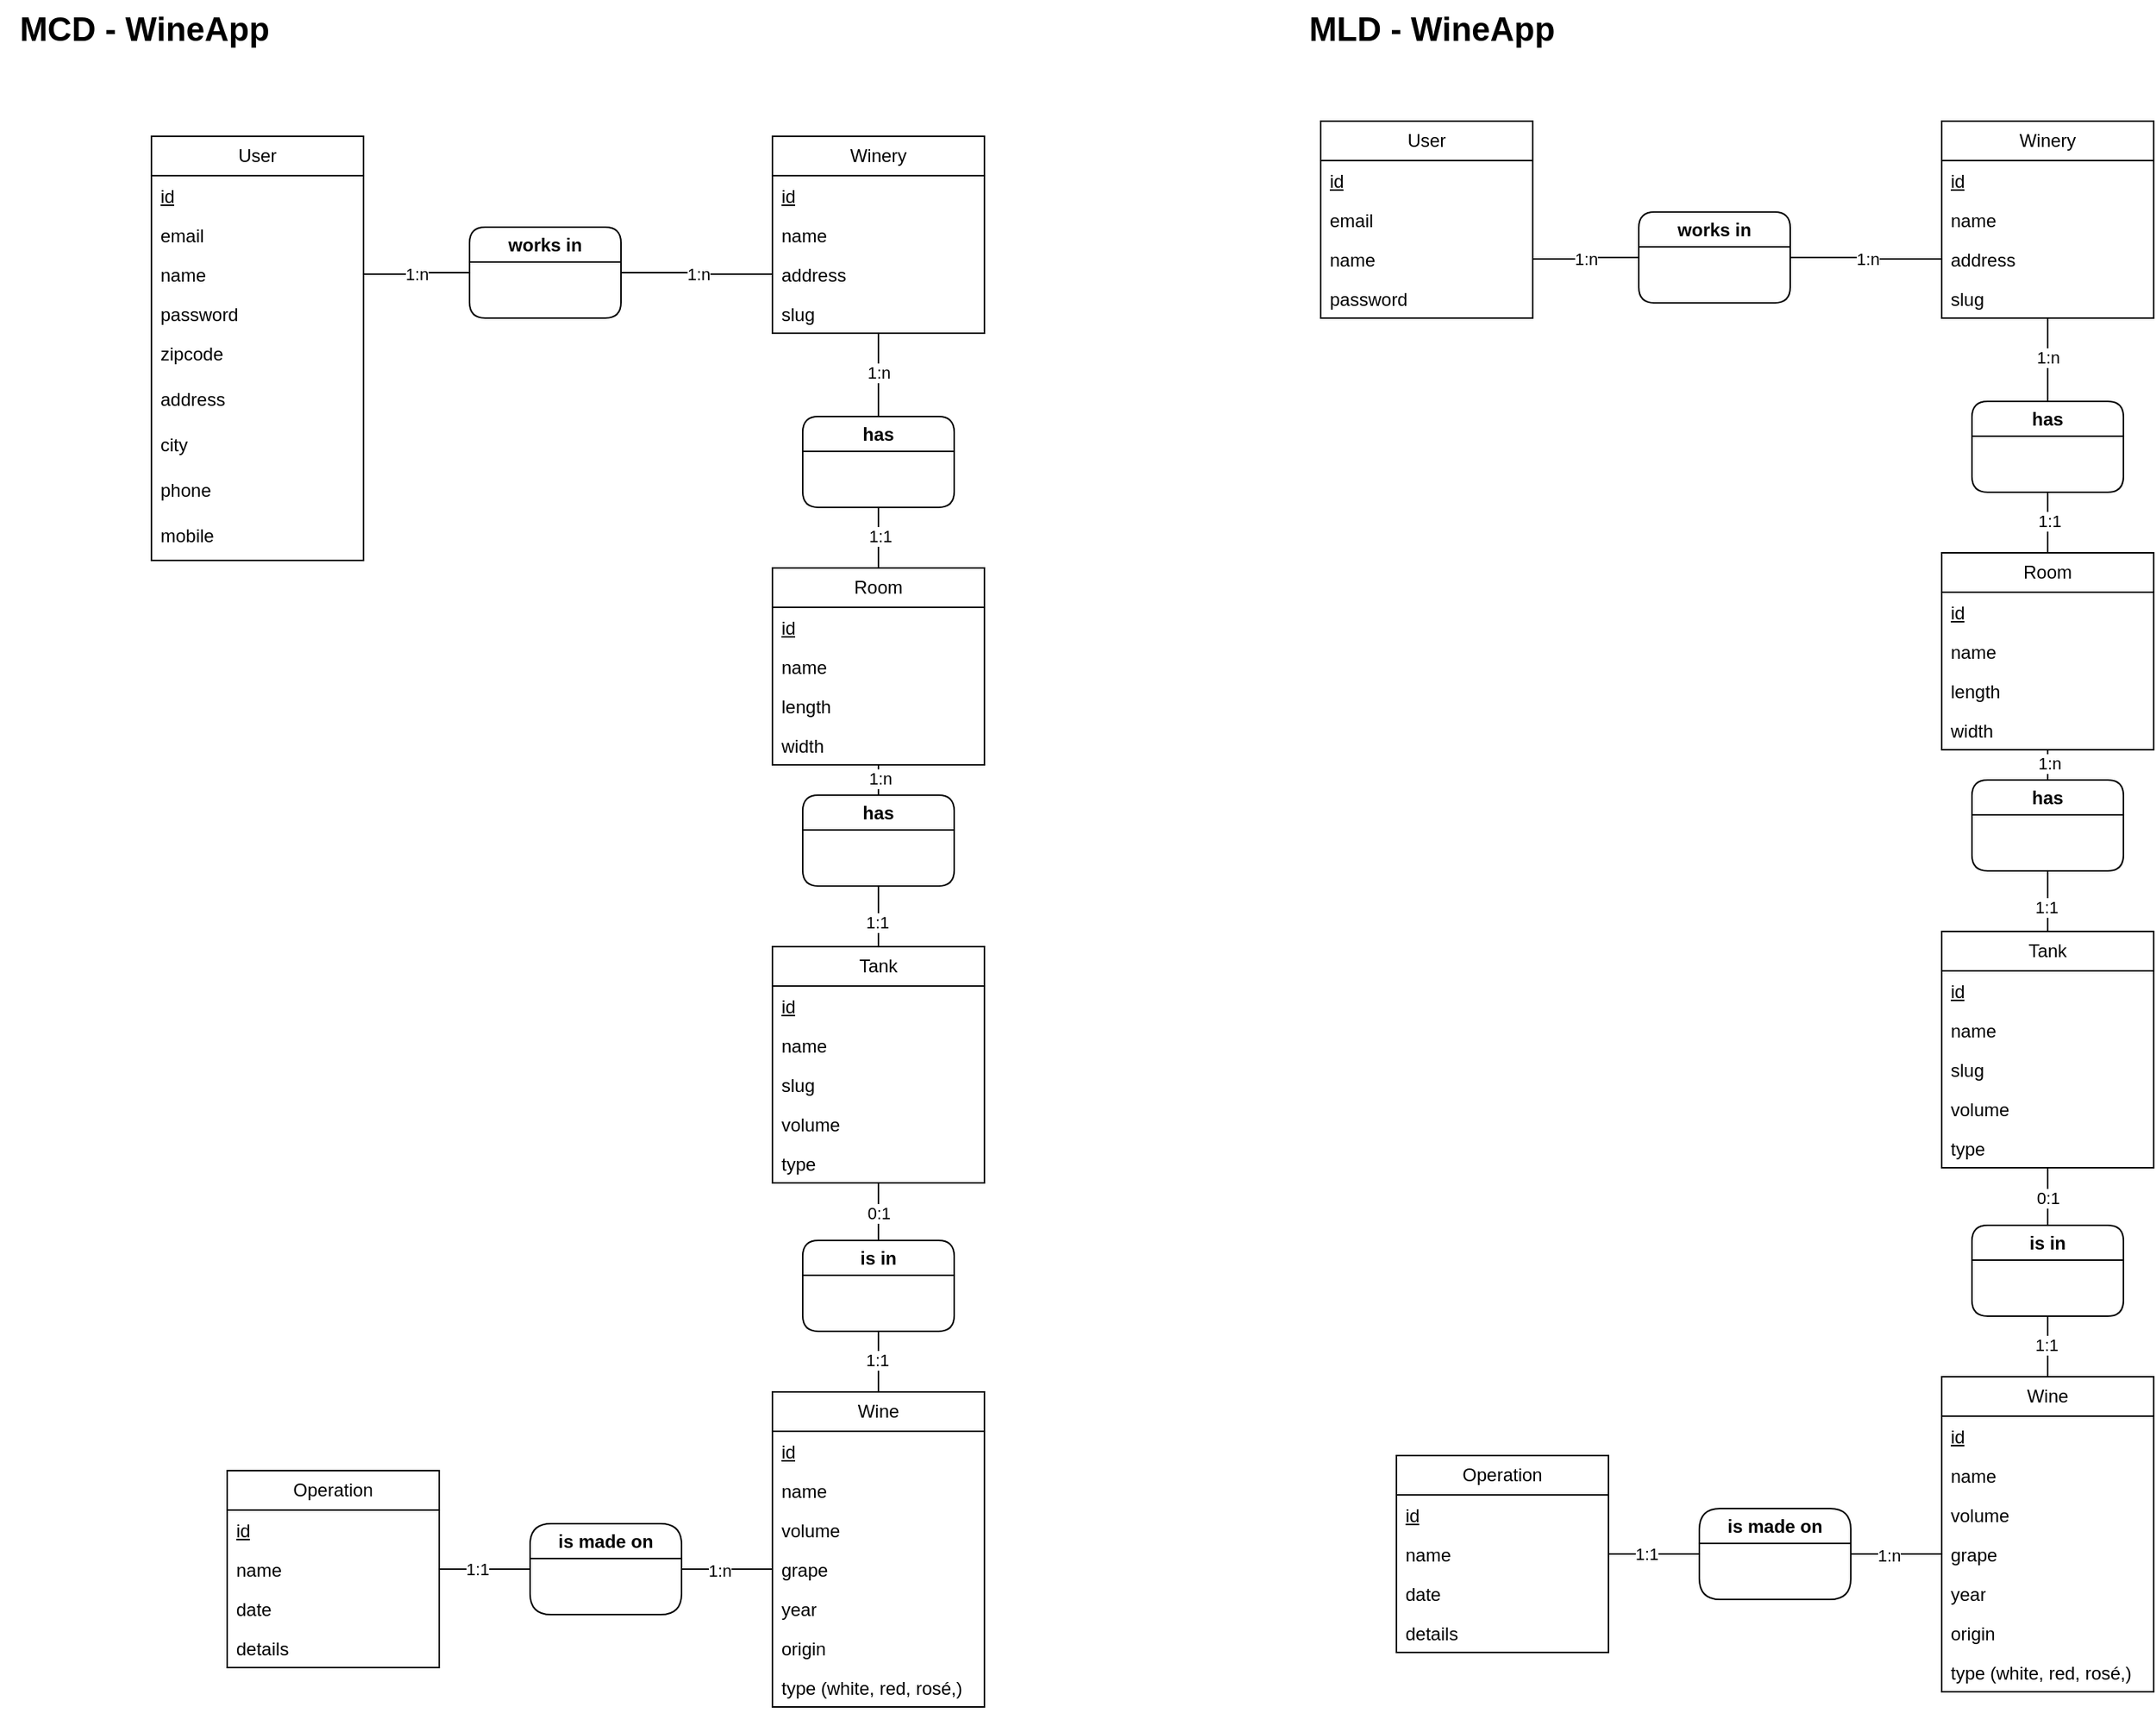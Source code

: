<mxfile version="23.1.5" type="github">
  <diagram name="Page-1" id="9SM8iRFz8KgwZvnz78GZ">
    <mxGraphModel dx="1238" dy="1124" grid="1" gridSize="10" guides="1" tooltips="1" connect="1" arrows="1" fold="1" page="1" pageScale="1" pageWidth="827" pageHeight="1169" math="0" shadow="0">
      <root>
        <mxCell id="0" />
        <mxCell id="1" parent="0" />
        <mxCell id="mtZeBj0wb_c7YMCQb9q5-4" style="edgeStyle=orthogonalEdgeStyle;rounded=0;orthogonalLoop=1;jettySize=auto;html=1;exitX=1;exitY=0.5;exitDx=0;exitDy=0;entryX=0;entryY=0.5;entryDx=0;entryDy=0;endArrow=none;endFill=0;" parent="1" source="mtZeBj0wb_c7YMCQb9q5-16" target="mtZeBj0wb_c7YMCQb9q5-3" edge="1">
          <mxGeometry relative="1" as="geometry">
            <mxPoint x="260" y="577.5" as="sourcePoint" />
          </mxGeometry>
        </mxCell>
        <mxCell id="mtZeBj0wb_c7YMCQb9q5-51" value="1:n" style="edgeLabel;html=1;align=center;verticalAlign=middle;resizable=0;points=[];" parent="mtZeBj0wb_c7YMCQb9q5-4" vertex="1" connectable="0">
          <mxGeometry x="-0.029" relative="1" as="geometry">
            <mxPoint as="offset" />
          </mxGeometry>
        </mxCell>
        <mxCell id="mtZeBj0wb_c7YMCQb9q5-5" style="edgeStyle=orthogonalEdgeStyle;rounded=0;orthogonalLoop=1;jettySize=auto;html=1;exitX=0;exitY=0.5;exitDx=0;exitDy=0;entryX=1;entryY=0.5;entryDx=0;entryDy=0;endArrow=none;endFill=0;" parent="1" source="mtZeBj0wb_c7YMCQb9q5-20" target="mtZeBj0wb_c7YMCQb9q5-3" edge="1">
          <mxGeometry relative="1" as="geometry">
            <mxPoint x="530" y="580" as="sourcePoint" />
          </mxGeometry>
        </mxCell>
        <mxCell id="mtZeBj0wb_c7YMCQb9q5-53" value="1:n" style="edgeLabel;html=1;align=center;verticalAlign=middle;resizable=0;points=[];" parent="mtZeBj0wb_c7YMCQb9q5-5" vertex="1" connectable="0">
          <mxGeometry x="-0.012" y="-1" relative="1" as="geometry">
            <mxPoint as="offset" />
          </mxGeometry>
        </mxCell>
        <mxCell id="mtZeBj0wb_c7YMCQb9q5-3" value="works in" style="swimlane;whiteSpace=wrap;html=1;rounded=1;" parent="1" vertex="1">
          <mxGeometry x="330" y="170" width="100" height="60" as="geometry" />
        </mxCell>
        <mxCell id="mtZeBj0wb_c7YMCQb9q5-12" style="edgeStyle=orthogonalEdgeStyle;rounded=0;orthogonalLoop=1;jettySize=auto;html=1;entryX=0.5;entryY=0;entryDx=0;entryDy=0;endArrow=none;endFill=0;exitX=0.5;exitY=1;exitDx=0;exitDy=0;" parent="1" source="mtZeBj0wb_c7YMCQb9q5-22" target="mtZeBj0wb_c7YMCQb9q5-10" edge="1">
          <mxGeometry relative="1" as="geometry">
            <mxPoint x="610" y="545" as="sourcePoint" />
          </mxGeometry>
        </mxCell>
        <mxCell id="mtZeBj0wb_c7YMCQb9q5-56" value="1:n" style="edgeLabel;html=1;align=center;verticalAlign=middle;resizable=0;points=[];" parent="mtZeBj0wb_c7YMCQb9q5-12" vertex="1" connectable="0">
          <mxGeometry x="-0.148" y="1" relative="1" as="geometry">
            <mxPoint as="offset" />
          </mxGeometry>
        </mxCell>
        <mxCell id="mtZeBj0wb_c7YMCQb9q5-26" style="edgeStyle=orthogonalEdgeStyle;rounded=0;orthogonalLoop=1;jettySize=auto;html=1;exitX=0.5;exitY=1;exitDx=0;exitDy=0;entryX=0.5;entryY=0;entryDx=0;entryDy=0;endArrow=none;endFill=0;" parent="1" source="mtZeBj0wb_c7YMCQb9q5-7" target="mtZeBj0wb_c7YMCQb9q5-22" edge="1">
          <mxGeometry relative="1" as="geometry" />
        </mxCell>
        <mxCell id="mtZeBj0wb_c7YMCQb9q5-55" value="1:1" style="edgeLabel;html=1;align=center;verticalAlign=middle;resizable=0;points=[];" parent="mtZeBj0wb_c7YMCQb9q5-26" vertex="1" connectable="0">
          <mxGeometry x="-0.043" y="1" relative="1" as="geometry">
            <mxPoint as="offset" />
          </mxGeometry>
        </mxCell>
        <mxCell id="mtZeBj0wb_c7YMCQb9q5-7" value="has" style="swimlane;whiteSpace=wrap;html=1;rounded=1;" parent="1" vertex="1">
          <mxGeometry x="550" y="295" width="100" height="60" as="geometry" />
        </mxCell>
        <mxCell id="mtZeBj0wb_c7YMCQb9q5-8" value="" style="endArrow=none;html=1;rounded=0;exitX=0.5;exitY=0;exitDx=0;exitDy=0;entryX=0.5;entryY=1;entryDx=0;entryDy=0;" parent="1" source="mtZeBj0wb_c7YMCQb9q5-7" target="mtZeBj0wb_c7YMCQb9q5-18" edge="1">
          <mxGeometry width="50" height="50" relative="1" as="geometry">
            <mxPoint x="410" y="685" as="sourcePoint" />
            <mxPoint x="630" y="605" as="targetPoint" />
          </mxGeometry>
        </mxCell>
        <mxCell id="mtZeBj0wb_c7YMCQb9q5-54" value="1:n" style="edgeLabel;html=1;align=center;verticalAlign=middle;resizable=0;points=[];" parent="mtZeBj0wb_c7YMCQb9q5-8" vertex="1" connectable="0">
          <mxGeometry x="0.059" relative="1" as="geometry">
            <mxPoint as="offset" />
          </mxGeometry>
        </mxCell>
        <mxCell id="mtZeBj0wb_c7YMCQb9q5-13" style="edgeStyle=orthogonalEdgeStyle;rounded=0;orthogonalLoop=1;jettySize=auto;html=1;exitX=0.5;exitY=1;exitDx=0;exitDy=0;entryX=0.5;entryY=0;entryDx=0;entryDy=0;endArrow=none;endFill=0;" parent="1" source="mtZeBj0wb_c7YMCQb9q5-10" target="mtZeBj0wb_c7YMCQb9q5-27" edge="1">
          <mxGeometry relative="1" as="geometry">
            <mxPoint x="600" y="705" as="targetPoint" />
          </mxGeometry>
        </mxCell>
        <mxCell id="mtZeBj0wb_c7YMCQb9q5-57" value="1:1" style="edgeLabel;html=1;align=center;verticalAlign=middle;resizable=0;points=[];" parent="mtZeBj0wb_c7YMCQb9q5-13" vertex="1" connectable="0">
          <mxGeometry x="0.197" y="-1" relative="1" as="geometry">
            <mxPoint as="offset" />
          </mxGeometry>
        </mxCell>
        <mxCell id="mtZeBj0wb_c7YMCQb9q5-10" value="has" style="swimlane;whiteSpace=wrap;html=1;rounded=1;" parent="1" vertex="1">
          <mxGeometry x="550" y="545" width="100" height="60" as="geometry" />
        </mxCell>
        <mxCell id="mtZeBj0wb_c7YMCQb9q5-14" value="User" style="swimlane;fontStyle=0;childLayout=stackLayout;horizontal=1;startSize=26;fillColor=none;horizontalStack=0;resizeParent=1;resizeParentMax=0;resizeLast=0;collapsible=1;marginBottom=0;whiteSpace=wrap;html=1;" parent="1" vertex="1">
          <mxGeometry x="120" y="110" width="140" height="280" as="geometry" />
        </mxCell>
        <mxCell id="mtZeBj0wb_c7YMCQb9q5-67" value="&lt;u&gt;id&lt;/u&gt;" style="text;strokeColor=none;fillColor=none;align=left;verticalAlign=top;spacingLeft=4;spacingRight=4;overflow=hidden;rotatable=0;points=[[0,0.5],[1,0.5]];portConstraint=eastwest;whiteSpace=wrap;html=1;" parent="mtZeBj0wb_c7YMCQb9q5-14" vertex="1">
          <mxGeometry y="26" width="140" height="26" as="geometry" />
        </mxCell>
        <mxCell id="mtZeBj0wb_c7YMCQb9q5-15" value="email" style="text;strokeColor=none;fillColor=none;align=left;verticalAlign=top;spacingLeft=4;spacingRight=4;overflow=hidden;rotatable=0;points=[[0,0.5],[1,0.5]];portConstraint=eastwest;whiteSpace=wrap;html=1;" parent="mtZeBj0wb_c7YMCQb9q5-14" vertex="1">
          <mxGeometry y="52" width="140" height="26" as="geometry" />
        </mxCell>
        <mxCell id="mtZeBj0wb_c7YMCQb9q5-16" value="name" style="text;strokeColor=none;fillColor=none;align=left;verticalAlign=top;spacingLeft=4;spacingRight=4;overflow=hidden;rotatable=0;points=[[0,0.5],[1,0.5]];portConstraint=eastwest;whiteSpace=wrap;html=1;" parent="mtZeBj0wb_c7YMCQb9q5-14" vertex="1">
          <mxGeometry y="78" width="140" height="26" as="geometry" />
        </mxCell>
        <mxCell id="mtZeBj0wb_c7YMCQb9q5-17" value="password" style="text;strokeColor=none;fillColor=none;align=left;verticalAlign=top;spacingLeft=4;spacingRight=4;overflow=hidden;rotatable=0;points=[[0,0.5],[1,0.5]];portConstraint=eastwest;whiteSpace=wrap;html=1;" parent="mtZeBj0wb_c7YMCQb9q5-14" vertex="1">
          <mxGeometry y="104" width="140" height="26" as="geometry" />
        </mxCell>
        <mxCell id="OxjpMKmMy-QX8WmUMFFC-2" value="zipcode" style="text;strokeColor=none;fillColor=none;spacingLeft=4;spacingRight=4;overflow=hidden;rotatable=0;points=[[0,0.5],[1,0.5]];portConstraint=eastwest;fontSize=12;whiteSpace=wrap;html=1;" vertex="1" parent="mtZeBj0wb_c7YMCQb9q5-14">
          <mxGeometry y="130" width="140" height="30" as="geometry" />
        </mxCell>
        <mxCell id="OxjpMKmMy-QX8WmUMFFC-1" value="address" style="text;strokeColor=none;fillColor=none;spacingLeft=4;spacingRight=4;overflow=hidden;rotatable=0;points=[[0,0.5],[1,0.5]];portConstraint=eastwest;fontSize=12;whiteSpace=wrap;html=1;" vertex="1" parent="mtZeBj0wb_c7YMCQb9q5-14">
          <mxGeometry y="160" width="140" height="30" as="geometry" />
        </mxCell>
        <mxCell id="OxjpMKmMy-QX8WmUMFFC-3" value="city" style="text;strokeColor=none;fillColor=none;spacingLeft=4;spacingRight=4;overflow=hidden;rotatable=0;points=[[0,0.5],[1,0.5]];portConstraint=eastwest;fontSize=12;whiteSpace=wrap;html=1;" vertex="1" parent="mtZeBj0wb_c7YMCQb9q5-14">
          <mxGeometry y="190" width="140" height="30" as="geometry" />
        </mxCell>
        <mxCell id="OxjpMKmMy-QX8WmUMFFC-4" value="phone" style="text;strokeColor=none;fillColor=none;spacingLeft=4;spacingRight=4;overflow=hidden;rotatable=0;points=[[0,0.5],[1,0.5]];portConstraint=eastwest;fontSize=12;whiteSpace=wrap;html=1;" vertex="1" parent="mtZeBj0wb_c7YMCQb9q5-14">
          <mxGeometry y="220" width="140" height="30" as="geometry" />
        </mxCell>
        <mxCell id="OxjpMKmMy-QX8WmUMFFC-5" value="mobile" style="text;strokeColor=none;fillColor=none;spacingLeft=4;spacingRight=4;overflow=hidden;rotatable=0;points=[[0,0.5],[1,0.5]];portConstraint=eastwest;fontSize=12;whiteSpace=wrap;html=1;" vertex="1" parent="mtZeBj0wb_c7YMCQb9q5-14">
          <mxGeometry y="250" width="140" height="30" as="geometry" />
        </mxCell>
        <mxCell id="mtZeBj0wb_c7YMCQb9q5-18" value="Winery" style="swimlane;fontStyle=0;childLayout=stackLayout;horizontal=1;startSize=26;fillColor=none;horizontalStack=0;resizeParent=1;resizeParentMax=0;resizeLast=0;collapsible=1;marginBottom=0;whiteSpace=wrap;html=1;" parent="1" vertex="1">
          <mxGeometry x="530" y="110" width="140" height="130" as="geometry" />
        </mxCell>
        <mxCell id="mtZeBj0wb_c7YMCQb9q5-68" value="&lt;u&gt;id&lt;/u&gt;" style="text;strokeColor=none;fillColor=none;align=left;verticalAlign=top;spacingLeft=4;spacingRight=4;overflow=hidden;rotatable=0;points=[[0,0.5],[1,0.5]];portConstraint=eastwest;whiteSpace=wrap;html=1;" parent="mtZeBj0wb_c7YMCQb9q5-18" vertex="1">
          <mxGeometry y="26" width="140" height="26" as="geometry" />
        </mxCell>
        <mxCell id="mtZeBj0wb_c7YMCQb9q5-19" value="name" style="text;strokeColor=none;fillColor=none;align=left;verticalAlign=top;spacingLeft=4;spacingRight=4;overflow=hidden;rotatable=0;points=[[0,0.5],[1,0.5]];portConstraint=eastwest;whiteSpace=wrap;html=1;" parent="mtZeBj0wb_c7YMCQb9q5-18" vertex="1">
          <mxGeometry y="52" width="140" height="26" as="geometry" />
        </mxCell>
        <mxCell id="mtZeBj0wb_c7YMCQb9q5-20" value="address" style="text;strokeColor=none;fillColor=none;align=left;verticalAlign=top;spacingLeft=4;spacingRight=4;overflow=hidden;rotatable=0;points=[[0,0.5],[1,0.5]];portConstraint=eastwest;whiteSpace=wrap;html=1;" parent="mtZeBj0wb_c7YMCQb9q5-18" vertex="1">
          <mxGeometry y="78" width="140" height="26" as="geometry" />
        </mxCell>
        <mxCell id="mtZeBj0wb_c7YMCQb9q5-65" value="slug" style="text;strokeColor=none;fillColor=none;align=left;verticalAlign=top;spacingLeft=4;spacingRight=4;overflow=hidden;rotatable=0;points=[[0,0.5],[1,0.5]];portConstraint=eastwest;whiteSpace=wrap;html=1;" parent="mtZeBj0wb_c7YMCQb9q5-18" vertex="1">
          <mxGeometry y="104" width="140" height="26" as="geometry" />
        </mxCell>
        <mxCell id="mtZeBj0wb_c7YMCQb9q5-22" value="Room" style="swimlane;fontStyle=0;childLayout=stackLayout;horizontal=1;startSize=26;fillColor=none;horizontalStack=0;resizeParent=1;resizeParentMax=0;resizeLast=0;collapsible=1;marginBottom=0;whiteSpace=wrap;html=1;" parent="1" vertex="1">
          <mxGeometry x="530" y="395" width="140" height="130" as="geometry" />
        </mxCell>
        <mxCell id="mtZeBj0wb_c7YMCQb9q5-69" value="&lt;u&gt;id&lt;/u&gt;" style="text;strokeColor=none;fillColor=none;align=left;verticalAlign=top;spacingLeft=4;spacingRight=4;overflow=hidden;rotatable=0;points=[[0,0.5],[1,0.5]];portConstraint=eastwest;whiteSpace=wrap;html=1;" parent="mtZeBj0wb_c7YMCQb9q5-22" vertex="1">
          <mxGeometry y="26" width="140" height="26" as="geometry" />
        </mxCell>
        <mxCell id="mtZeBj0wb_c7YMCQb9q5-23" value="name" style="text;strokeColor=none;fillColor=none;align=left;verticalAlign=top;spacingLeft=4;spacingRight=4;overflow=hidden;rotatable=0;points=[[0,0.5],[1,0.5]];portConstraint=eastwest;whiteSpace=wrap;html=1;" parent="mtZeBj0wb_c7YMCQb9q5-22" vertex="1">
          <mxGeometry y="52" width="140" height="26" as="geometry" />
        </mxCell>
        <mxCell id="mtZeBj0wb_c7YMCQb9q5-24" value="length" style="text;strokeColor=none;fillColor=none;align=left;verticalAlign=top;spacingLeft=4;spacingRight=4;overflow=hidden;rotatable=0;points=[[0,0.5],[1,0.5]];portConstraint=eastwest;whiteSpace=wrap;html=1;" parent="mtZeBj0wb_c7YMCQb9q5-22" vertex="1">
          <mxGeometry y="78" width="140" height="26" as="geometry" />
        </mxCell>
        <mxCell id="mtZeBj0wb_c7YMCQb9q5-25" value="width" style="text;strokeColor=none;fillColor=none;align=left;verticalAlign=top;spacingLeft=4;spacingRight=4;overflow=hidden;rotatable=0;points=[[0,0.5],[1,0.5]];portConstraint=eastwest;whiteSpace=wrap;html=1;" parent="mtZeBj0wb_c7YMCQb9q5-22" vertex="1">
          <mxGeometry y="104" width="140" height="26" as="geometry" />
        </mxCell>
        <mxCell id="mtZeBj0wb_c7YMCQb9q5-39" style="edgeStyle=orthogonalEdgeStyle;rounded=0;orthogonalLoop=1;jettySize=auto;html=1;exitX=0.5;exitY=1;exitDx=0;exitDy=0;entryX=0.5;entryY=0;entryDx=0;entryDy=0;endArrow=none;endFill=0;" parent="1" source="mtZeBj0wb_c7YMCQb9q5-27" target="mtZeBj0wb_c7YMCQb9q5-35" edge="1">
          <mxGeometry relative="1" as="geometry" />
        </mxCell>
        <mxCell id="mtZeBj0wb_c7YMCQb9q5-61" value="0:1" style="edgeLabel;html=1;align=center;verticalAlign=middle;resizable=0;points=[];" parent="mtZeBj0wb_c7YMCQb9q5-39" vertex="1" connectable="0">
          <mxGeometry x="0.053" relative="1" as="geometry">
            <mxPoint as="offset" />
          </mxGeometry>
        </mxCell>
        <mxCell id="mtZeBj0wb_c7YMCQb9q5-27" value="Tank" style="swimlane;fontStyle=0;childLayout=stackLayout;horizontal=1;startSize=26;fillColor=none;horizontalStack=0;resizeParent=1;resizeParentMax=0;resizeLast=0;collapsible=1;marginBottom=0;whiteSpace=wrap;html=1;" parent="1" vertex="1">
          <mxGeometry x="530" y="645" width="140" height="156" as="geometry" />
        </mxCell>
        <mxCell id="mtZeBj0wb_c7YMCQb9q5-70" value="&lt;u&gt;id&lt;/u&gt;" style="text;strokeColor=none;fillColor=none;align=left;verticalAlign=top;spacingLeft=4;spacingRight=4;overflow=hidden;rotatable=0;points=[[0,0.5],[1,0.5]];portConstraint=eastwest;whiteSpace=wrap;html=1;" parent="mtZeBj0wb_c7YMCQb9q5-27" vertex="1">
          <mxGeometry y="26" width="140" height="26" as="geometry" />
        </mxCell>
        <mxCell id="mtZeBj0wb_c7YMCQb9q5-28" value="name" style="text;strokeColor=none;fillColor=none;align=left;verticalAlign=top;spacingLeft=4;spacingRight=4;overflow=hidden;rotatable=0;points=[[0,0.5],[1,0.5]];portConstraint=eastwest;whiteSpace=wrap;html=1;" parent="mtZeBj0wb_c7YMCQb9q5-27" vertex="1">
          <mxGeometry y="52" width="140" height="26" as="geometry" />
        </mxCell>
        <mxCell id="mtZeBj0wb_c7YMCQb9q5-71" value="slug" style="text;strokeColor=none;fillColor=none;align=left;verticalAlign=top;spacingLeft=4;spacingRight=4;overflow=hidden;rotatable=0;points=[[0,0.5],[1,0.5]];portConstraint=eastwest;whiteSpace=wrap;html=1;" parent="mtZeBj0wb_c7YMCQb9q5-27" vertex="1">
          <mxGeometry y="78" width="140" height="26" as="geometry" />
        </mxCell>
        <mxCell id="mtZeBj0wb_c7YMCQb9q5-29" value="volume" style="text;strokeColor=none;fillColor=none;align=left;verticalAlign=top;spacingLeft=4;spacingRight=4;overflow=hidden;rotatable=0;points=[[0,0.5],[1,0.5]];portConstraint=eastwest;whiteSpace=wrap;html=1;" parent="mtZeBj0wb_c7YMCQb9q5-27" vertex="1">
          <mxGeometry y="104" width="140" height="26" as="geometry" />
        </mxCell>
        <mxCell id="mtZeBj0wb_c7YMCQb9q5-30" value="type" style="text;strokeColor=none;fillColor=none;align=left;verticalAlign=top;spacingLeft=4;spacingRight=4;overflow=hidden;rotatable=0;points=[[0,0.5],[1,0.5]];portConstraint=eastwest;whiteSpace=wrap;html=1;" parent="mtZeBj0wb_c7YMCQb9q5-27" vertex="1">
          <mxGeometry y="130" width="140" height="26" as="geometry" />
        </mxCell>
        <mxCell id="mtZeBj0wb_c7YMCQb9q5-31" value="Wine" style="swimlane;fontStyle=0;childLayout=stackLayout;horizontal=1;startSize=26;fillColor=none;horizontalStack=0;resizeParent=1;resizeParentMax=0;resizeLast=0;collapsible=1;marginBottom=0;whiteSpace=wrap;html=1;" parent="1" vertex="1">
          <mxGeometry x="530" y="939" width="140" height="208" as="geometry">
            <mxRectangle x="510" y="790" width="70" height="30" as="alternateBounds" />
          </mxGeometry>
        </mxCell>
        <mxCell id="mtZeBj0wb_c7YMCQb9q5-73" value="&lt;u&gt;id&lt;/u&gt;" style="text;strokeColor=none;fillColor=none;align=left;verticalAlign=top;spacingLeft=4;spacingRight=4;overflow=hidden;rotatable=0;points=[[0,0.5],[1,0.5]];portConstraint=eastwest;whiteSpace=wrap;html=1;" parent="mtZeBj0wb_c7YMCQb9q5-31" vertex="1">
          <mxGeometry y="26" width="140" height="26" as="geometry" />
        </mxCell>
        <mxCell id="mtZeBj0wb_c7YMCQb9q5-32" value="name" style="text;strokeColor=none;fillColor=none;align=left;verticalAlign=top;spacingLeft=4;spacingRight=4;overflow=hidden;rotatable=0;points=[[0,0.5],[1,0.5]];portConstraint=eastwest;whiteSpace=wrap;html=1;" parent="mtZeBj0wb_c7YMCQb9q5-31" vertex="1">
          <mxGeometry y="52" width="140" height="26" as="geometry" />
        </mxCell>
        <mxCell id="mtZeBj0wb_c7YMCQb9q5-33" value="volume" style="text;strokeColor=none;fillColor=none;align=left;verticalAlign=top;spacingLeft=4;spacingRight=4;overflow=hidden;rotatable=0;points=[[0,0.5],[1,0.5]];portConstraint=eastwest;whiteSpace=wrap;html=1;" parent="mtZeBj0wb_c7YMCQb9q5-31" vertex="1">
          <mxGeometry y="78" width="140" height="26" as="geometry" />
        </mxCell>
        <mxCell id="mtZeBj0wb_c7YMCQb9q5-34" value="grape" style="text;strokeColor=none;fillColor=none;align=left;verticalAlign=top;spacingLeft=4;spacingRight=4;overflow=hidden;rotatable=0;points=[[0,0.5],[1,0.5]];portConstraint=eastwest;whiteSpace=wrap;html=1;" parent="mtZeBj0wb_c7YMCQb9q5-31" vertex="1">
          <mxGeometry y="104" width="140" height="26" as="geometry" />
        </mxCell>
        <mxCell id="mtZeBj0wb_c7YMCQb9q5-36" value="year" style="text;strokeColor=none;fillColor=none;align=left;verticalAlign=top;spacingLeft=4;spacingRight=4;overflow=hidden;rotatable=0;points=[[0,0.5],[1,0.5]];portConstraint=eastwest;whiteSpace=wrap;html=1;" parent="mtZeBj0wb_c7YMCQb9q5-31" vertex="1">
          <mxGeometry y="130" width="140" height="26" as="geometry" />
        </mxCell>
        <mxCell id="mtZeBj0wb_c7YMCQb9q5-37" value="origin" style="text;strokeColor=none;fillColor=none;align=left;verticalAlign=top;spacingLeft=4;spacingRight=4;overflow=hidden;rotatable=0;points=[[0,0.5],[1,0.5]];portConstraint=eastwest;whiteSpace=wrap;html=1;" parent="mtZeBj0wb_c7YMCQb9q5-31" vertex="1">
          <mxGeometry y="156" width="140" height="26" as="geometry" />
        </mxCell>
        <mxCell id="mtZeBj0wb_c7YMCQb9q5-38" value="type (white, red, rosé,)" style="text;strokeColor=none;fillColor=none;align=left;verticalAlign=top;spacingLeft=4;spacingRight=4;overflow=hidden;rotatable=0;points=[[0,0.5],[1,0.5]];portConstraint=eastwest;whiteSpace=wrap;html=1;" parent="mtZeBj0wb_c7YMCQb9q5-31" vertex="1">
          <mxGeometry y="182" width="140" height="26" as="geometry" />
        </mxCell>
        <mxCell id="mtZeBj0wb_c7YMCQb9q5-40" style="edgeStyle=orthogonalEdgeStyle;rounded=0;orthogonalLoop=1;jettySize=auto;html=1;exitX=0.5;exitY=1;exitDx=0;exitDy=0;entryX=0.5;entryY=0;entryDx=0;entryDy=0;endArrow=none;endFill=0;" parent="1" source="mtZeBj0wb_c7YMCQb9q5-35" target="mtZeBj0wb_c7YMCQb9q5-31" edge="1">
          <mxGeometry relative="1" as="geometry" />
        </mxCell>
        <mxCell id="mtZeBj0wb_c7YMCQb9q5-62" value="1:1" style="edgeLabel;html=1;align=center;verticalAlign=middle;resizable=0;points=[];" parent="mtZeBj0wb_c7YMCQb9q5-40" vertex="1" connectable="0">
          <mxGeometry x="-0.083" y="-1" relative="1" as="geometry">
            <mxPoint as="offset" />
          </mxGeometry>
        </mxCell>
        <mxCell id="mtZeBj0wb_c7YMCQb9q5-35" value="is in" style="swimlane;whiteSpace=wrap;html=1;rounded=1;" parent="1" vertex="1">
          <mxGeometry x="550" y="839" width="100" height="60" as="geometry" />
        </mxCell>
        <mxCell id="mtZeBj0wb_c7YMCQb9q5-49" style="edgeStyle=orthogonalEdgeStyle;rounded=0;orthogonalLoop=1;jettySize=auto;html=1;exitX=1;exitY=0.5;exitDx=0;exitDy=0;entryX=0;entryY=0.5;entryDx=0;entryDy=0;endArrow=none;endFill=0;" parent="1" source="mtZeBj0wb_c7YMCQb9q5-41" target="mtZeBj0wb_c7YMCQb9q5-48" edge="1">
          <mxGeometry relative="1" as="geometry" />
        </mxCell>
        <mxCell id="mtZeBj0wb_c7YMCQb9q5-63" value="1:1" style="edgeLabel;html=1;align=center;verticalAlign=middle;resizable=0;points=[];" parent="mtZeBj0wb_c7YMCQb9q5-49" vertex="1" connectable="0">
          <mxGeometry x="-0.186" relative="1" as="geometry">
            <mxPoint as="offset" />
          </mxGeometry>
        </mxCell>
        <mxCell id="mtZeBj0wb_c7YMCQb9q5-41" value="Operation" style="swimlane;fontStyle=0;childLayout=stackLayout;horizontal=1;startSize=26;fillColor=none;horizontalStack=0;resizeParent=1;resizeParentMax=0;resizeLast=0;collapsible=1;marginBottom=0;whiteSpace=wrap;html=1;" parent="1" vertex="1">
          <mxGeometry x="170" y="991" width="140" height="130" as="geometry">
            <mxRectangle x="510" y="790" width="70" height="30" as="alternateBounds" />
          </mxGeometry>
        </mxCell>
        <mxCell id="mtZeBj0wb_c7YMCQb9q5-74" value="&lt;u&gt;id&lt;/u&gt;" style="text;strokeColor=none;fillColor=none;align=left;verticalAlign=top;spacingLeft=4;spacingRight=4;overflow=hidden;rotatable=0;points=[[0,0.5],[1,0.5]];portConstraint=eastwest;whiteSpace=wrap;html=1;" parent="mtZeBj0wb_c7YMCQb9q5-41" vertex="1">
          <mxGeometry y="26" width="140" height="26" as="geometry" />
        </mxCell>
        <mxCell id="mtZeBj0wb_c7YMCQb9q5-42" value="name" style="text;strokeColor=none;fillColor=none;align=left;verticalAlign=top;spacingLeft=4;spacingRight=4;overflow=hidden;rotatable=0;points=[[0,0.5],[1,0.5]];portConstraint=eastwest;whiteSpace=wrap;html=1;" parent="mtZeBj0wb_c7YMCQb9q5-41" vertex="1">
          <mxGeometry y="52" width="140" height="26" as="geometry" />
        </mxCell>
        <mxCell id="mtZeBj0wb_c7YMCQb9q5-43" value="date" style="text;strokeColor=none;fillColor=none;align=left;verticalAlign=top;spacingLeft=4;spacingRight=4;overflow=hidden;rotatable=0;points=[[0,0.5],[1,0.5]];portConstraint=eastwest;whiteSpace=wrap;html=1;" parent="mtZeBj0wb_c7YMCQb9q5-41" vertex="1">
          <mxGeometry y="78" width="140" height="26" as="geometry" />
        </mxCell>
        <mxCell id="mtZeBj0wb_c7YMCQb9q5-44" value="details" style="text;strokeColor=none;fillColor=none;align=left;verticalAlign=top;spacingLeft=4;spacingRight=4;overflow=hidden;rotatable=0;points=[[0,0.5],[1,0.5]];portConstraint=eastwest;whiteSpace=wrap;html=1;" parent="mtZeBj0wb_c7YMCQb9q5-41" vertex="1">
          <mxGeometry y="104" width="140" height="26" as="geometry" />
        </mxCell>
        <mxCell id="mtZeBj0wb_c7YMCQb9q5-50" style="edgeStyle=orthogonalEdgeStyle;rounded=0;orthogonalLoop=1;jettySize=auto;html=1;exitX=1;exitY=0.5;exitDx=0;exitDy=0;entryX=0;entryY=0.5;entryDx=0;entryDy=0;endArrow=none;endFill=0;" parent="1" source="mtZeBj0wb_c7YMCQb9q5-48" target="mtZeBj0wb_c7YMCQb9q5-34" edge="1">
          <mxGeometry relative="1" as="geometry" />
        </mxCell>
        <mxCell id="mtZeBj0wb_c7YMCQb9q5-64" value="1:n" style="edgeLabel;html=1;align=center;verticalAlign=middle;resizable=0;points=[];" parent="mtZeBj0wb_c7YMCQb9q5-50" vertex="1" connectable="0">
          <mxGeometry x="-0.17" y="-1" relative="1" as="geometry">
            <mxPoint as="offset" />
          </mxGeometry>
        </mxCell>
        <mxCell id="mtZeBj0wb_c7YMCQb9q5-48" value="is made on" style="swimlane;whiteSpace=wrap;html=1;rounded=1;arcSize=20;" parent="1" vertex="1">
          <mxGeometry x="370" y="1026" width="100" height="60" as="geometry" />
        </mxCell>
        <mxCell id="mtZeBj0wb_c7YMCQb9q5-76" value="&lt;font style=&quot;font-size: 22px;&quot;&gt;&lt;b&gt;MCD - WineApp&lt;/b&gt;&lt;br&gt;&lt;/font&gt;" style="text;html=1;align=center;verticalAlign=middle;resizable=0;points=[];autosize=1;strokeColor=none;fillColor=none;" parent="1" vertex="1">
          <mxGeometry x="20" y="20" width="190" height="40" as="geometry" />
        </mxCell>
        <mxCell id="mtZeBj0wb_c7YMCQb9q5-77" value="&lt;font style=&quot;font-size: 22px;&quot;&gt;&lt;b&gt;MLD - WineApp&lt;/b&gt;&lt;br&gt;&lt;/font&gt;" style="text;html=1;align=center;verticalAlign=middle;resizable=0;points=[];autosize=1;strokeColor=none;fillColor=none;" parent="1" vertex="1">
          <mxGeometry x="870" y="20" width="190" height="40" as="geometry" />
        </mxCell>
        <mxCell id="mtZeBj0wb_c7YMCQb9q5-78" style="edgeStyle=orthogonalEdgeStyle;rounded=0;orthogonalLoop=1;jettySize=auto;html=1;exitX=1;exitY=0.5;exitDx=0;exitDy=0;entryX=0;entryY=0.5;entryDx=0;entryDy=0;endArrow=none;endFill=0;" parent="1" source="mtZeBj0wb_c7YMCQb9q5-96" target="mtZeBj0wb_c7YMCQb9q5-82" edge="1">
          <mxGeometry relative="1" as="geometry">
            <mxPoint x="1032" y="567.5" as="sourcePoint" />
          </mxGeometry>
        </mxCell>
        <mxCell id="mtZeBj0wb_c7YMCQb9q5-79" value="1:n" style="edgeLabel;html=1;align=center;verticalAlign=middle;resizable=0;points=[];" parent="mtZeBj0wb_c7YMCQb9q5-78" vertex="1" connectable="0">
          <mxGeometry x="-0.029" relative="1" as="geometry">
            <mxPoint as="offset" />
          </mxGeometry>
        </mxCell>
        <mxCell id="mtZeBj0wb_c7YMCQb9q5-80" style="edgeStyle=orthogonalEdgeStyle;rounded=0;orthogonalLoop=1;jettySize=auto;html=1;exitX=0;exitY=0.5;exitDx=0;exitDy=0;entryX=1;entryY=0.5;entryDx=0;entryDy=0;endArrow=none;endFill=0;" parent="1" source="mtZeBj0wb_c7YMCQb9q5-101" target="mtZeBj0wb_c7YMCQb9q5-82" edge="1">
          <mxGeometry relative="1" as="geometry">
            <mxPoint x="1302" y="570" as="sourcePoint" />
          </mxGeometry>
        </mxCell>
        <mxCell id="mtZeBj0wb_c7YMCQb9q5-81" value="1:n" style="edgeLabel;html=1;align=center;verticalAlign=middle;resizable=0;points=[];" parent="mtZeBj0wb_c7YMCQb9q5-80" vertex="1" connectable="0">
          <mxGeometry x="-0.012" y="-1" relative="1" as="geometry">
            <mxPoint as="offset" />
          </mxGeometry>
        </mxCell>
        <mxCell id="mtZeBj0wb_c7YMCQb9q5-82" value="works in" style="swimlane;whiteSpace=wrap;html=1;rounded=1;" parent="1" vertex="1">
          <mxGeometry x="1102" y="160" width="100" height="60" as="geometry" />
        </mxCell>
        <mxCell id="mtZeBj0wb_c7YMCQb9q5-83" style="edgeStyle=orthogonalEdgeStyle;rounded=0;orthogonalLoop=1;jettySize=auto;html=1;entryX=0.5;entryY=0;entryDx=0;entryDy=0;endArrow=none;endFill=0;exitX=0.5;exitY=1;exitDx=0;exitDy=0;" parent="1" source="mtZeBj0wb_c7YMCQb9q5-104" target="mtZeBj0wb_c7YMCQb9q5-92" edge="1">
          <mxGeometry relative="1" as="geometry">
            <mxPoint x="1382" y="535" as="sourcePoint" />
          </mxGeometry>
        </mxCell>
        <mxCell id="mtZeBj0wb_c7YMCQb9q5-84" value="1:n" style="edgeLabel;html=1;align=center;verticalAlign=middle;resizable=0;points=[];" parent="mtZeBj0wb_c7YMCQb9q5-83" vertex="1" connectable="0">
          <mxGeometry x="-0.148" y="1" relative="1" as="geometry">
            <mxPoint as="offset" />
          </mxGeometry>
        </mxCell>
        <mxCell id="mtZeBj0wb_c7YMCQb9q5-85" style="edgeStyle=orthogonalEdgeStyle;rounded=0;orthogonalLoop=1;jettySize=auto;html=1;exitX=0.5;exitY=1;exitDx=0;exitDy=0;entryX=0.5;entryY=0;entryDx=0;entryDy=0;endArrow=none;endFill=0;" parent="1" source="mtZeBj0wb_c7YMCQb9q5-87" target="mtZeBj0wb_c7YMCQb9q5-104" edge="1">
          <mxGeometry relative="1" as="geometry" />
        </mxCell>
        <mxCell id="mtZeBj0wb_c7YMCQb9q5-86" value="1:1" style="edgeLabel;html=1;align=center;verticalAlign=middle;resizable=0;points=[];" parent="mtZeBj0wb_c7YMCQb9q5-85" vertex="1" connectable="0">
          <mxGeometry x="-0.043" y="1" relative="1" as="geometry">
            <mxPoint as="offset" />
          </mxGeometry>
        </mxCell>
        <mxCell id="mtZeBj0wb_c7YMCQb9q5-87" value="has" style="swimlane;whiteSpace=wrap;html=1;rounded=1;" parent="1" vertex="1">
          <mxGeometry x="1322" y="285" width="100" height="60" as="geometry" />
        </mxCell>
        <mxCell id="mtZeBj0wb_c7YMCQb9q5-88" value="" style="endArrow=none;html=1;rounded=0;exitX=0.5;exitY=0;exitDx=0;exitDy=0;entryX=0.5;entryY=1;entryDx=0;entryDy=0;" parent="1" source="mtZeBj0wb_c7YMCQb9q5-87" target="mtZeBj0wb_c7YMCQb9q5-98" edge="1">
          <mxGeometry width="50" height="50" relative="1" as="geometry">
            <mxPoint x="1182" y="675" as="sourcePoint" />
            <mxPoint x="1402" y="595" as="targetPoint" />
          </mxGeometry>
        </mxCell>
        <mxCell id="mtZeBj0wb_c7YMCQb9q5-89" value="1:n" style="edgeLabel;html=1;align=center;verticalAlign=middle;resizable=0;points=[];" parent="mtZeBj0wb_c7YMCQb9q5-88" vertex="1" connectable="0">
          <mxGeometry x="0.059" relative="1" as="geometry">
            <mxPoint as="offset" />
          </mxGeometry>
        </mxCell>
        <mxCell id="mtZeBj0wb_c7YMCQb9q5-90" style="edgeStyle=orthogonalEdgeStyle;rounded=0;orthogonalLoop=1;jettySize=auto;html=1;exitX=0.5;exitY=1;exitDx=0;exitDy=0;entryX=0.5;entryY=0;entryDx=0;entryDy=0;endArrow=none;endFill=0;" parent="1" source="mtZeBj0wb_c7YMCQb9q5-92" target="mtZeBj0wb_c7YMCQb9q5-111" edge="1">
          <mxGeometry relative="1" as="geometry">
            <mxPoint x="1372" y="695" as="targetPoint" />
          </mxGeometry>
        </mxCell>
        <mxCell id="mtZeBj0wb_c7YMCQb9q5-91" value="1:1" style="edgeLabel;html=1;align=center;verticalAlign=middle;resizable=0;points=[];" parent="mtZeBj0wb_c7YMCQb9q5-90" vertex="1" connectable="0">
          <mxGeometry x="0.197" y="-1" relative="1" as="geometry">
            <mxPoint as="offset" />
          </mxGeometry>
        </mxCell>
        <mxCell id="mtZeBj0wb_c7YMCQb9q5-92" value="has" style="swimlane;whiteSpace=wrap;html=1;rounded=1;" parent="1" vertex="1">
          <mxGeometry x="1322" y="535" width="100" height="60" as="geometry" />
        </mxCell>
        <mxCell id="mtZeBj0wb_c7YMCQb9q5-93" value="User" style="swimlane;fontStyle=0;childLayout=stackLayout;horizontal=1;startSize=26;fillColor=none;horizontalStack=0;resizeParent=1;resizeParentMax=0;resizeLast=0;collapsible=1;marginBottom=0;whiteSpace=wrap;html=1;" parent="1" vertex="1">
          <mxGeometry x="892" y="100" width="140" height="130" as="geometry" />
        </mxCell>
        <mxCell id="mtZeBj0wb_c7YMCQb9q5-94" value="&lt;u&gt;id&lt;/u&gt;" style="text;strokeColor=none;fillColor=none;align=left;verticalAlign=top;spacingLeft=4;spacingRight=4;overflow=hidden;rotatable=0;points=[[0,0.5],[1,0.5]];portConstraint=eastwest;whiteSpace=wrap;html=1;" parent="mtZeBj0wb_c7YMCQb9q5-93" vertex="1">
          <mxGeometry y="26" width="140" height="26" as="geometry" />
        </mxCell>
        <mxCell id="mtZeBj0wb_c7YMCQb9q5-95" value="email" style="text;strokeColor=none;fillColor=none;align=left;verticalAlign=top;spacingLeft=4;spacingRight=4;overflow=hidden;rotatable=0;points=[[0,0.5],[1,0.5]];portConstraint=eastwest;whiteSpace=wrap;html=1;" parent="mtZeBj0wb_c7YMCQb9q5-93" vertex="1">
          <mxGeometry y="52" width="140" height="26" as="geometry" />
        </mxCell>
        <mxCell id="mtZeBj0wb_c7YMCQb9q5-96" value="name" style="text;strokeColor=none;fillColor=none;align=left;verticalAlign=top;spacingLeft=4;spacingRight=4;overflow=hidden;rotatable=0;points=[[0,0.5],[1,0.5]];portConstraint=eastwest;whiteSpace=wrap;html=1;" parent="mtZeBj0wb_c7YMCQb9q5-93" vertex="1">
          <mxGeometry y="78" width="140" height="26" as="geometry" />
        </mxCell>
        <mxCell id="mtZeBj0wb_c7YMCQb9q5-97" value="password" style="text;strokeColor=none;fillColor=none;align=left;verticalAlign=top;spacingLeft=4;spacingRight=4;overflow=hidden;rotatable=0;points=[[0,0.5],[1,0.5]];portConstraint=eastwest;whiteSpace=wrap;html=1;" parent="mtZeBj0wb_c7YMCQb9q5-93" vertex="1">
          <mxGeometry y="104" width="140" height="26" as="geometry" />
        </mxCell>
        <mxCell id="mtZeBj0wb_c7YMCQb9q5-98" value="Winery" style="swimlane;fontStyle=0;childLayout=stackLayout;horizontal=1;startSize=26;fillColor=none;horizontalStack=0;resizeParent=1;resizeParentMax=0;resizeLast=0;collapsible=1;marginBottom=0;whiteSpace=wrap;html=1;" parent="1" vertex="1">
          <mxGeometry x="1302" y="100" width="140" height="130" as="geometry" />
        </mxCell>
        <mxCell id="mtZeBj0wb_c7YMCQb9q5-99" value="&lt;u&gt;id&lt;/u&gt;" style="text;strokeColor=none;fillColor=none;align=left;verticalAlign=top;spacingLeft=4;spacingRight=4;overflow=hidden;rotatable=0;points=[[0,0.5],[1,0.5]];portConstraint=eastwest;whiteSpace=wrap;html=1;" parent="mtZeBj0wb_c7YMCQb9q5-98" vertex="1">
          <mxGeometry y="26" width="140" height="26" as="geometry" />
        </mxCell>
        <mxCell id="mtZeBj0wb_c7YMCQb9q5-100" value="name" style="text;strokeColor=none;fillColor=none;align=left;verticalAlign=top;spacingLeft=4;spacingRight=4;overflow=hidden;rotatable=0;points=[[0,0.5],[1,0.5]];portConstraint=eastwest;whiteSpace=wrap;html=1;" parent="mtZeBj0wb_c7YMCQb9q5-98" vertex="1">
          <mxGeometry y="52" width="140" height="26" as="geometry" />
        </mxCell>
        <mxCell id="mtZeBj0wb_c7YMCQb9q5-101" value="address" style="text;strokeColor=none;fillColor=none;align=left;verticalAlign=top;spacingLeft=4;spacingRight=4;overflow=hidden;rotatable=0;points=[[0,0.5],[1,0.5]];portConstraint=eastwest;whiteSpace=wrap;html=1;" parent="mtZeBj0wb_c7YMCQb9q5-98" vertex="1">
          <mxGeometry y="78" width="140" height="26" as="geometry" />
        </mxCell>
        <mxCell id="mtZeBj0wb_c7YMCQb9q5-103" value="slug" style="text;strokeColor=none;fillColor=none;align=left;verticalAlign=top;spacingLeft=4;spacingRight=4;overflow=hidden;rotatable=0;points=[[0,0.5],[1,0.5]];portConstraint=eastwest;whiteSpace=wrap;html=1;" parent="mtZeBj0wb_c7YMCQb9q5-98" vertex="1">
          <mxGeometry y="104" width="140" height="26" as="geometry" />
        </mxCell>
        <mxCell id="mtZeBj0wb_c7YMCQb9q5-104" value="Room" style="swimlane;fontStyle=0;childLayout=stackLayout;horizontal=1;startSize=26;fillColor=none;horizontalStack=0;resizeParent=1;resizeParentMax=0;resizeLast=0;collapsible=1;marginBottom=0;whiteSpace=wrap;html=1;" parent="1" vertex="1">
          <mxGeometry x="1302" y="385" width="140" height="130" as="geometry" />
        </mxCell>
        <mxCell id="mtZeBj0wb_c7YMCQb9q5-105" value="&lt;u&gt;id&lt;/u&gt;" style="text;strokeColor=none;fillColor=none;align=left;verticalAlign=top;spacingLeft=4;spacingRight=4;overflow=hidden;rotatable=0;points=[[0,0.5],[1,0.5]];portConstraint=eastwest;whiteSpace=wrap;html=1;" parent="mtZeBj0wb_c7YMCQb9q5-104" vertex="1">
          <mxGeometry y="26" width="140" height="26" as="geometry" />
        </mxCell>
        <mxCell id="mtZeBj0wb_c7YMCQb9q5-106" value="name" style="text;strokeColor=none;fillColor=none;align=left;verticalAlign=top;spacingLeft=4;spacingRight=4;overflow=hidden;rotatable=0;points=[[0,0.5],[1,0.5]];portConstraint=eastwest;whiteSpace=wrap;html=1;" parent="mtZeBj0wb_c7YMCQb9q5-104" vertex="1">
          <mxGeometry y="52" width="140" height="26" as="geometry" />
        </mxCell>
        <mxCell id="mtZeBj0wb_c7YMCQb9q5-107" value="length" style="text;strokeColor=none;fillColor=none;align=left;verticalAlign=top;spacingLeft=4;spacingRight=4;overflow=hidden;rotatable=0;points=[[0,0.5],[1,0.5]];portConstraint=eastwest;whiteSpace=wrap;html=1;" parent="mtZeBj0wb_c7YMCQb9q5-104" vertex="1">
          <mxGeometry y="78" width="140" height="26" as="geometry" />
        </mxCell>
        <mxCell id="mtZeBj0wb_c7YMCQb9q5-108" value="width" style="text;strokeColor=none;fillColor=none;align=left;verticalAlign=top;spacingLeft=4;spacingRight=4;overflow=hidden;rotatable=0;points=[[0,0.5],[1,0.5]];portConstraint=eastwest;whiteSpace=wrap;html=1;" parent="mtZeBj0wb_c7YMCQb9q5-104" vertex="1">
          <mxGeometry y="104" width="140" height="26" as="geometry" />
        </mxCell>
        <mxCell id="mtZeBj0wb_c7YMCQb9q5-109" style="edgeStyle=orthogonalEdgeStyle;rounded=0;orthogonalLoop=1;jettySize=auto;html=1;exitX=0.5;exitY=1;exitDx=0;exitDy=0;entryX=0.5;entryY=0;entryDx=0;entryDy=0;endArrow=none;endFill=0;" parent="1" source="mtZeBj0wb_c7YMCQb9q5-111" target="mtZeBj0wb_c7YMCQb9q5-127" edge="1">
          <mxGeometry relative="1" as="geometry" />
        </mxCell>
        <mxCell id="mtZeBj0wb_c7YMCQb9q5-110" value="0:1" style="edgeLabel;html=1;align=center;verticalAlign=middle;resizable=0;points=[];" parent="mtZeBj0wb_c7YMCQb9q5-109" vertex="1" connectable="0">
          <mxGeometry x="0.053" relative="1" as="geometry">
            <mxPoint as="offset" />
          </mxGeometry>
        </mxCell>
        <mxCell id="mtZeBj0wb_c7YMCQb9q5-111" value="Tank" style="swimlane;fontStyle=0;childLayout=stackLayout;horizontal=1;startSize=26;fillColor=none;horizontalStack=0;resizeParent=1;resizeParentMax=0;resizeLast=0;collapsible=1;marginBottom=0;whiteSpace=wrap;html=1;" parent="1" vertex="1">
          <mxGeometry x="1302" y="635" width="140" height="156" as="geometry" />
        </mxCell>
        <mxCell id="mtZeBj0wb_c7YMCQb9q5-112" value="&lt;u&gt;id&lt;/u&gt;" style="text;strokeColor=none;fillColor=none;align=left;verticalAlign=top;spacingLeft=4;spacingRight=4;overflow=hidden;rotatable=0;points=[[0,0.5],[1,0.5]];portConstraint=eastwest;whiteSpace=wrap;html=1;" parent="mtZeBj0wb_c7YMCQb9q5-111" vertex="1">
          <mxGeometry y="26" width="140" height="26" as="geometry" />
        </mxCell>
        <mxCell id="mtZeBj0wb_c7YMCQb9q5-113" value="name" style="text;strokeColor=none;fillColor=none;align=left;verticalAlign=top;spacingLeft=4;spacingRight=4;overflow=hidden;rotatable=0;points=[[0,0.5],[1,0.5]];portConstraint=eastwest;whiteSpace=wrap;html=1;" parent="mtZeBj0wb_c7YMCQb9q5-111" vertex="1">
          <mxGeometry y="52" width="140" height="26" as="geometry" />
        </mxCell>
        <mxCell id="mtZeBj0wb_c7YMCQb9q5-114" value="slug" style="text;strokeColor=none;fillColor=none;align=left;verticalAlign=top;spacingLeft=4;spacingRight=4;overflow=hidden;rotatable=0;points=[[0,0.5],[1,0.5]];portConstraint=eastwest;whiteSpace=wrap;html=1;" parent="mtZeBj0wb_c7YMCQb9q5-111" vertex="1">
          <mxGeometry y="78" width="140" height="26" as="geometry" />
        </mxCell>
        <mxCell id="mtZeBj0wb_c7YMCQb9q5-115" value="volume" style="text;strokeColor=none;fillColor=none;align=left;verticalAlign=top;spacingLeft=4;spacingRight=4;overflow=hidden;rotatable=0;points=[[0,0.5],[1,0.5]];portConstraint=eastwest;whiteSpace=wrap;html=1;" parent="mtZeBj0wb_c7YMCQb9q5-111" vertex="1">
          <mxGeometry y="104" width="140" height="26" as="geometry" />
        </mxCell>
        <mxCell id="mtZeBj0wb_c7YMCQb9q5-116" value="type" style="text;strokeColor=none;fillColor=none;align=left;verticalAlign=top;spacingLeft=4;spacingRight=4;overflow=hidden;rotatable=0;points=[[0,0.5],[1,0.5]];portConstraint=eastwest;whiteSpace=wrap;html=1;" parent="mtZeBj0wb_c7YMCQb9q5-111" vertex="1">
          <mxGeometry y="130" width="140" height="26" as="geometry" />
        </mxCell>
        <mxCell id="mtZeBj0wb_c7YMCQb9q5-117" value="Wine" style="swimlane;fontStyle=0;childLayout=stackLayout;horizontal=1;startSize=26;fillColor=none;horizontalStack=0;resizeParent=1;resizeParentMax=0;resizeLast=0;collapsible=1;marginBottom=0;whiteSpace=wrap;html=1;" parent="1" vertex="1">
          <mxGeometry x="1302" y="929" width="140" height="208" as="geometry">
            <mxRectangle x="510" y="790" width="70" height="30" as="alternateBounds" />
          </mxGeometry>
        </mxCell>
        <mxCell id="mtZeBj0wb_c7YMCQb9q5-118" value="&lt;u&gt;id&lt;/u&gt;" style="text;strokeColor=none;fillColor=none;align=left;verticalAlign=top;spacingLeft=4;spacingRight=4;overflow=hidden;rotatable=0;points=[[0,0.5],[1,0.5]];portConstraint=eastwest;whiteSpace=wrap;html=1;" parent="mtZeBj0wb_c7YMCQb9q5-117" vertex="1">
          <mxGeometry y="26" width="140" height="26" as="geometry" />
        </mxCell>
        <mxCell id="mtZeBj0wb_c7YMCQb9q5-119" value="name" style="text;strokeColor=none;fillColor=none;align=left;verticalAlign=top;spacingLeft=4;spacingRight=4;overflow=hidden;rotatable=0;points=[[0,0.5],[1,0.5]];portConstraint=eastwest;whiteSpace=wrap;html=1;" parent="mtZeBj0wb_c7YMCQb9q5-117" vertex="1">
          <mxGeometry y="52" width="140" height="26" as="geometry" />
        </mxCell>
        <mxCell id="mtZeBj0wb_c7YMCQb9q5-120" value="volume" style="text;strokeColor=none;fillColor=none;align=left;verticalAlign=top;spacingLeft=4;spacingRight=4;overflow=hidden;rotatable=0;points=[[0,0.5],[1,0.5]];portConstraint=eastwest;whiteSpace=wrap;html=1;" parent="mtZeBj0wb_c7YMCQb9q5-117" vertex="1">
          <mxGeometry y="78" width="140" height="26" as="geometry" />
        </mxCell>
        <mxCell id="mtZeBj0wb_c7YMCQb9q5-121" value="grape" style="text;strokeColor=none;fillColor=none;align=left;verticalAlign=top;spacingLeft=4;spacingRight=4;overflow=hidden;rotatable=0;points=[[0,0.5],[1,0.5]];portConstraint=eastwest;whiteSpace=wrap;html=1;" parent="mtZeBj0wb_c7YMCQb9q5-117" vertex="1">
          <mxGeometry y="104" width="140" height="26" as="geometry" />
        </mxCell>
        <mxCell id="mtZeBj0wb_c7YMCQb9q5-122" value="year" style="text;strokeColor=none;fillColor=none;align=left;verticalAlign=top;spacingLeft=4;spacingRight=4;overflow=hidden;rotatable=0;points=[[0,0.5],[1,0.5]];portConstraint=eastwest;whiteSpace=wrap;html=1;" parent="mtZeBj0wb_c7YMCQb9q5-117" vertex="1">
          <mxGeometry y="130" width="140" height="26" as="geometry" />
        </mxCell>
        <mxCell id="mtZeBj0wb_c7YMCQb9q5-123" value="origin" style="text;strokeColor=none;fillColor=none;align=left;verticalAlign=top;spacingLeft=4;spacingRight=4;overflow=hidden;rotatable=0;points=[[0,0.5],[1,0.5]];portConstraint=eastwest;whiteSpace=wrap;html=1;" parent="mtZeBj0wb_c7YMCQb9q5-117" vertex="1">
          <mxGeometry y="156" width="140" height="26" as="geometry" />
        </mxCell>
        <mxCell id="mtZeBj0wb_c7YMCQb9q5-124" value="type (white, red, rosé,)" style="text;strokeColor=none;fillColor=none;align=left;verticalAlign=top;spacingLeft=4;spacingRight=4;overflow=hidden;rotatable=0;points=[[0,0.5],[1,0.5]];portConstraint=eastwest;whiteSpace=wrap;html=1;" parent="mtZeBj0wb_c7YMCQb9q5-117" vertex="1">
          <mxGeometry y="182" width="140" height="26" as="geometry" />
        </mxCell>
        <mxCell id="mtZeBj0wb_c7YMCQb9q5-125" style="edgeStyle=orthogonalEdgeStyle;rounded=0;orthogonalLoop=1;jettySize=auto;html=1;exitX=0.5;exitY=1;exitDx=0;exitDy=0;entryX=0.5;entryY=0;entryDx=0;entryDy=0;endArrow=none;endFill=0;" parent="1" source="mtZeBj0wb_c7YMCQb9q5-127" target="mtZeBj0wb_c7YMCQb9q5-117" edge="1">
          <mxGeometry relative="1" as="geometry" />
        </mxCell>
        <mxCell id="mtZeBj0wb_c7YMCQb9q5-126" value="1:1" style="edgeLabel;html=1;align=center;verticalAlign=middle;resizable=0;points=[];" parent="mtZeBj0wb_c7YMCQb9q5-125" vertex="1" connectable="0">
          <mxGeometry x="-0.083" y="-1" relative="1" as="geometry">
            <mxPoint as="offset" />
          </mxGeometry>
        </mxCell>
        <mxCell id="mtZeBj0wb_c7YMCQb9q5-127" value="is in" style="swimlane;whiteSpace=wrap;html=1;rounded=1;" parent="1" vertex="1">
          <mxGeometry x="1322" y="829" width="100" height="60" as="geometry" />
        </mxCell>
        <mxCell id="mtZeBj0wb_c7YMCQb9q5-128" style="edgeStyle=orthogonalEdgeStyle;rounded=0;orthogonalLoop=1;jettySize=auto;html=1;exitX=1;exitY=0.5;exitDx=0;exitDy=0;entryX=0;entryY=0.5;entryDx=0;entryDy=0;endArrow=none;endFill=0;" parent="1" source="mtZeBj0wb_c7YMCQb9q5-130" target="mtZeBj0wb_c7YMCQb9q5-137" edge="1">
          <mxGeometry relative="1" as="geometry" />
        </mxCell>
        <mxCell id="mtZeBj0wb_c7YMCQb9q5-129" value="1:1" style="edgeLabel;html=1;align=center;verticalAlign=middle;resizable=0;points=[];" parent="mtZeBj0wb_c7YMCQb9q5-128" vertex="1" connectable="0">
          <mxGeometry x="-0.186" relative="1" as="geometry">
            <mxPoint as="offset" />
          </mxGeometry>
        </mxCell>
        <mxCell id="mtZeBj0wb_c7YMCQb9q5-130" value="Operation" style="swimlane;fontStyle=0;childLayout=stackLayout;horizontal=1;startSize=26;fillColor=none;horizontalStack=0;resizeParent=1;resizeParentMax=0;resizeLast=0;collapsible=1;marginBottom=0;whiteSpace=wrap;html=1;" parent="1" vertex="1">
          <mxGeometry x="942" y="981" width="140" height="130" as="geometry">
            <mxRectangle x="510" y="790" width="70" height="30" as="alternateBounds" />
          </mxGeometry>
        </mxCell>
        <mxCell id="mtZeBj0wb_c7YMCQb9q5-131" value="&lt;u&gt;id&lt;/u&gt;" style="text;strokeColor=none;fillColor=none;align=left;verticalAlign=top;spacingLeft=4;spacingRight=4;overflow=hidden;rotatable=0;points=[[0,0.5],[1,0.5]];portConstraint=eastwest;whiteSpace=wrap;html=1;" parent="mtZeBj0wb_c7YMCQb9q5-130" vertex="1">
          <mxGeometry y="26" width="140" height="26" as="geometry" />
        </mxCell>
        <mxCell id="mtZeBj0wb_c7YMCQb9q5-132" value="name" style="text;strokeColor=none;fillColor=none;align=left;verticalAlign=top;spacingLeft=4;spacingRight=4;overflow=hidden;rotatable=0;points=[[0,0.5],[1,0.5]];portConstraint=eastwest;whiteSpace=wrap;html=1;" parent="mtZeBj0wb_c7YMCQb9q5-130" vertex="1">
          <mxGeometry y="52" width="140" height="26" as="geometry" />
        </mxCell>
        <mxCell id="mtZeBj0wb_c7YMCQb9q5-133" value="date" style="text;strokeColor=none;fillColor=none;align=left;verticalAlign=top;spacingLeft=4;spacingRight=4;overflow=hidden;rotatable=0;points=[[0,0.5],[1,0.5]];portConstraint=eastwest;whiteSpace=wrap;html=1;" parent="mtZeBj0wb_c7YMCQb9q5-130" vertex="1">
          <mxGeometry y="78" width="140" height="26" as="geometry" />
        </mxCell>
        <mxCell id="mtZeBj0wb_c7YMCQb9q5-134" value="details" style="text;strokeColor=none;fillColor=none;align=left;verticalAlign=top;spacingLeft=4;spacingRight=4;overflow=hidden;rotatable=0;points=[[0,0.5],[1,0.5]];portConstraint=eastwest;whiteSpace=wrap;html=1;" parent="mtZeBj0wb_c7YMCQb9q5-130" vertex="1">
          <mxGeometry y="104" width="140" height="26" as="geometry" />
        </mxCell>
        <mxCell id="mtZeBj0wb_c7YMCQb9q5-135" style="edgeStyle=orthogonalEdgeStyle;rounded=0;orthogonalLoop=1;jettySize=auto;html=1;exitX=1;exitY=0.5;exitDx=0;exitDy=0;entryX=0;entryY=0.5;entryDx=0;entryDy=0;endArrow=none;endFill=0;" parent="1" source="mtZeBj0wb_c7YMCQb9q5-137" target="mtZeBj0wb_c7YMCQb9q5-121" edge="1">
          <mxGeometry relative="1" as="geometry" />
        </mxCell>
        <mxCell id="mtZeBj0wb_c7YMCQb9q5-136" value="1:n" style="edgeLabel;html=1;align=center;verticalAlign=middle;resizable=0;points=[];" parent="mtZeBj0wb_c7YMCQb9q5-135" vertex="1" connectable="0">
          <mxGeometry x="-0.17" y="-1" relative="1" as="geometry">
            <mxPoint as="offset" />
          </mxGeometry>
        </mxCell>
        <mxCell id="mtZeBj0wb_c7YMCQb9q5-137" value="is made on" style="swimlane;whiteSpace=wrap;html=1;rounded=1;arcSize=20;" parent="1" vertex="1">
          <mxGeometry x="1142" y="1016" width="100" height="60" as="geometry" />
        </mxCell>
      </root>
    </mxGraphModel>
  </diagram>
</mxfile>
